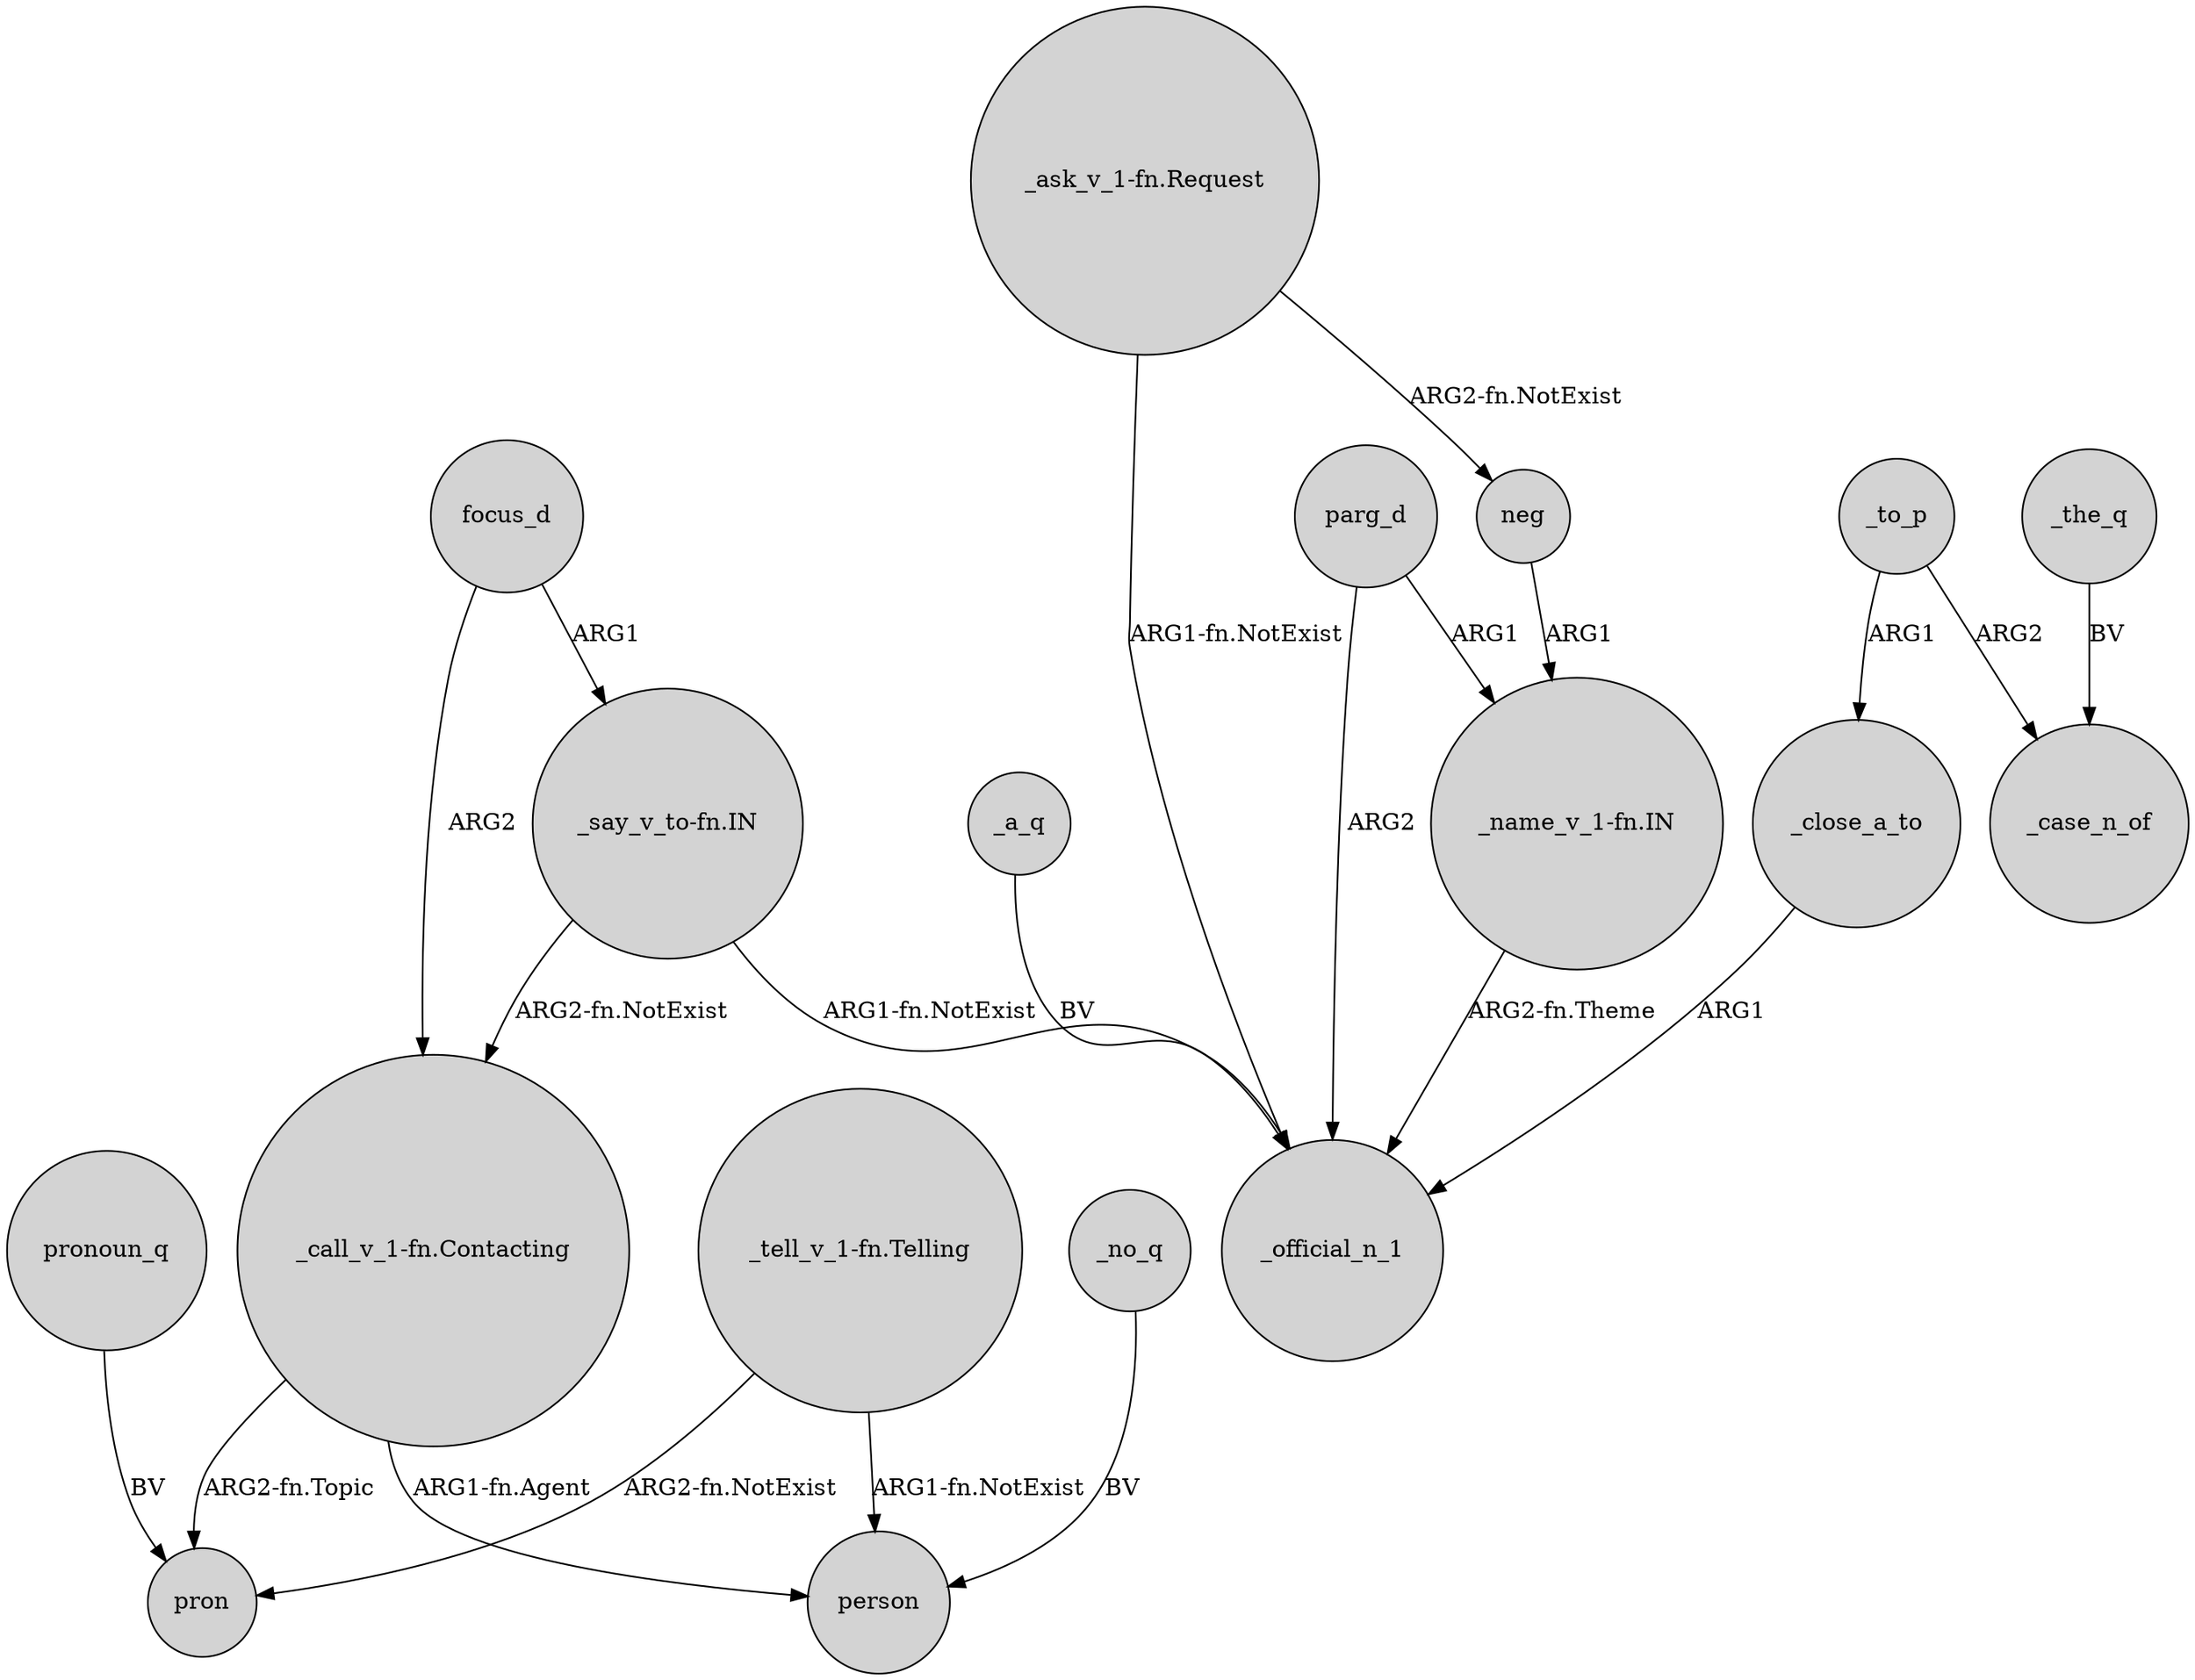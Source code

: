 digraph {
	node [shape=circle style=filled]
	"_call_v_1-fn.Contacting" -> person [label="ARG1-fn.Agent"]
	"_ask_v_1-fn.Request" -> neg [label="ARG2-fn.NotExist"]
	_the_q -> _case_n_of [label=BV]
	"_tell_v_1-fn.Telling" -> person [label="ARG1-fn.NotExist"]
	"_say_v_to-fn.IN" -> "_call_v_1-fn.Contacting" [label="ARG2-fn.NotExist"]
	"_name_v_1-fn.IN" -> _official_n_1 [label="ARG2-fn.Theme"]
	focus_d -> "_call_v_1-fn.Contacting" [label=ARG2]
	"_ask_v_1-fn.Request" -> _official_n_1 [label="ARG1-fn.NotExist"]
	parg_d -> _official_n_1 [label=ARG2]
	pronoun_q -> pron [label=BV]
	_to_p -> _case_n_of [label=ARG2]
	_a_q -> _official_n_1 [label=BV]
	"_say_v_to-fn.IN" -> _official_n_1 [label="ARG1-fn.NotExist"]
	neg -> "_name_v_1-fn.IN" [label=ARG1]
	_no_q -> person [label=BV]
	"_tell_v_1-fn.Telling" -> pron [label="ARG2-fn.NotExist"]
	"_call_v_1-fn.Contacting" -> pron [label="ARG2-fn.Topic"]
	_to_p -> _close_a_to [label=ARG1]
	parg_d -> "_name_v_1-fn.IN" [label=ARG1]
	_close_a_to -> _official_n_1 [label=ARG1]
	focus_d -> "_say_v_to-fn.IN" [label=ARG1]
}

